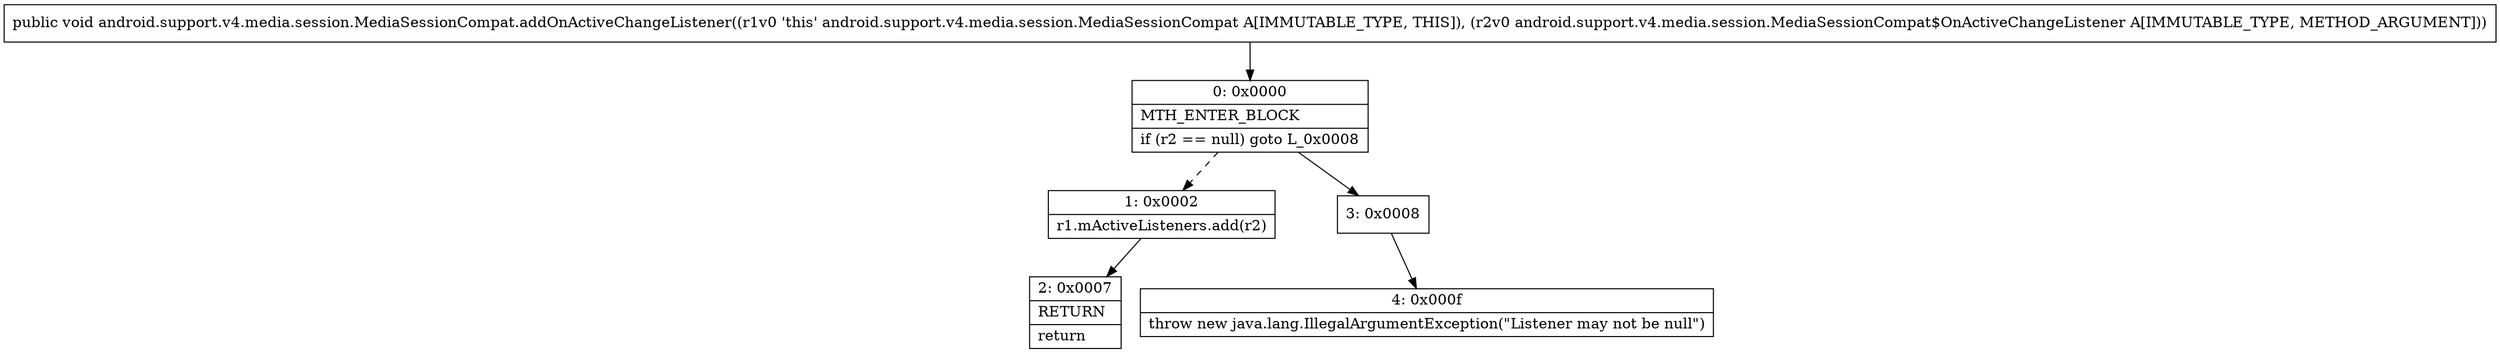 digraph "CFG forandroid.support.v4.media.session.MediaSessionCompat.addOnActiveChangeListener(Landroid\/support\/v4\/media\/session\/MediaSessionCompat$OnActiveChangeListener;)V" {
Node_0 [shape=record,label="{0\:\ 0x0000|MTH_ENTER_BLOCK\l|if (r2 == null) goto L_0x0008\l}"];
Node_1 [shape=record,label="{1\:\ 0x0002|r1.mActiveListeners.add(r2)\l}"];
Node_2 [shape=record,label="{2\:\ 0x0007|RETURN\l|return\l}"];
Node_3 [shape=record,label="{3\:\ 0x0008}"];
Node_4 [shape=record,label="{4\:\ 0x000f|throw new java.lang.IllegalArgumentException(\"Listener may not be null\")\l}"];
MethodNode[shape=record,label="{public void android.support.v4.media.session.MediaSessionCompat.addOnActiveChangeListener((r1v0 'this' android.support.v4.media.session.MediaSessionCompat A[IMMUTABLE_TYPE, THIS]), (r2v0 android.support.v4.media.session.MediaSessionCompat$OnActiveChangeListener A[IMMUTABLE_TYPE, METHOD_ARGUMENT])) }"];
MethodNode -> Node_0;
Node_0 -> Node_1[style=dashed];
Node_0 -> Node_3;
Node_1 -> Node_2;
Node_3 -> Node_4;
}

